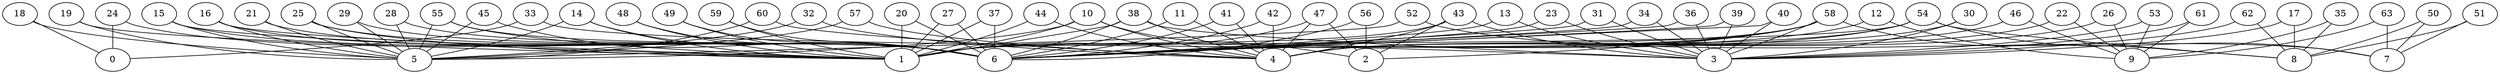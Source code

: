 /* Created by igraph @VERSION@ */
graph {
  0 [
    type=0
    name=APPLE
  ];
  1 [
    type=0
    name=COMPAQ
  ];
  2 [
    type=0
    name=DELL
  ];
  3 [
    type=0
    name=HP
  ];
  4 [
    type=0
    name=IBM
  ];
  5 [
    type=0
    name=INTEL
  ];
  6 [
    type=0
    name=MICROSOFT
  ];
  7 [
    type=0
    name=NETSCAPE
  ];
  8 [
    type=0
    name=ORACLE
  ];
  9 [
    type=0
    name=SUN
  ];
  10 [
    type=1
    name=V2
  ];
  11 [
    type=1
    name=V3
  ];
  12 [
    type=1
    name=V4
  ];
  13 [
    type=1
    name=V5
  ];
  14 [
    type=1
    name=V6
  ];
  15 [
    type=1
    name=V7
  ];
  16 [
    type=1
    name=V8
  ];
  17 [
    type=1
    name=V9
  ];
  18 [
    type=1
    name=V10
  ];
  19 [
    type=1
    name=V11
  ];
  20 [
    type=1
    name=V12
  ];
  21 [
    type=1
    name=V13
  ];
  22 [
    type=1
    name=V14
  ];
  23 [
    type=1
    name=V15
  ];
  24 [
    type=1
    name=V16
  ];
  25 [
    type=1
    name=V17
  ];
  26 [
    type=1
    name=V18
  ];
  27 [
    type=1
    name=V19
  ];
  28 [
    type=1
    name=V20
  ];
  29 [
    type=1
    name=V21
  ];
  30 [
    type=1
    name=V22
  ];
  31 [
    type=1
    name=V23
  ];
  32 [
    type=1
    name=V24
  ];
  33 [
    type=1
    name=V25
  ];
  34 [
    type=1
    name=V26
  ];
  35 [
    type=1
    name=V27
  ];
  36 [
    type=1
    name=V28
  ];
  37 [
    type=1
    name=V29
  ];
  38 [
    type=1
    name=V30
  ];
  39 [
    type=1
    name=V31
  ];
  40 [
    type=1
    name=V32
  ];
  41 [
    type=1
    name=V33
  ];
  42 [
    type=1
    name=V34
  ];
  43 [
    type=1
    name=V35
  ];
  44 [
    type=1
    name=V36
  ];
  45 [
    type=1
    name=V37
  ];
  46 [
    type=1
    name=V38
  ];
  47 [
    type=1
    name=V39
  ];
  48 [
    type=1
    name=V40
  ];
  49 [
    type=1
    name=V41
  ];
  50 [
    type=1
    name=V42
  ];
  51 [
    type=1
    name=V43
  ];
  52 [
    type=1
    name=V44
  ];
  53 [
    type=1
    name=V45
  ];
  54 [
    type=1
    name=V46
  ];
  55 [
    type=1
    name=V47
  ];
  56 [
    type=1
    name=V48
  ];
  57 [
    type=1
    name=V49
  ];
  58 [
    type=1
    name=V50
  ];
  59 [
    type=1
    name=V51
  ];
  60 [
    type=1
    name=V52
  ];
  61 [
    type=1
    name=V53
  ];
  62 [
    type=1
    name=V54
  ];
  63 [
    type=1
    name=V55
  ];

  18 -- 0;
  24 -- 0;
  33 -- 0;
  10 -- 1;
  14 -- 1;
  15 -- 1;
  16 -- 1;
  19 -- 1;
  20 -- 1;
  25 -- 1;
  27 -- 1;
  37 -- 1;
  38 -- 1;
  43 -- 1;
  44 -- 1;
  47 -- 1;
  48 -- 1;
  49 -- 1;
  54 -- 1;
  55 -- 1;
  58 -- 1;
  59 -- 1;
  10 -- 2;
  43 -- 2;
  47 -- 2;
  56 -- 2;
  58 -- 2;
  13 -- 3;
  17 -- 3;
  23 -- 3;
  30 -- 3;
  31 -- 3;
  33 -- 3;
  34 -- 3;
  36 -- 3;
  38 -- 3;
  39 -- 3;
  40 -- 3;
  43 -- 3;
  53 -- 3;
  58 -- 3;
  61 -- 3;
  62 -- 3;
  10 -- 4;
  11 -- 4;
  22 -- 4;
  26 -- 4;
  30 -- 4;
  32 -- 4;
  38 -- 4;
  41 -- 4;
  42 -- 4;
  43 -- 4;
  44 -- 4;
  46 -- 4;
  47 -- 4;
  54 -- 4;
  57 -- 4;
  58 -- 4;
  60 -- 4;
  10 -- 5;
  14 -- 5;
  15 -- 5;
  16 -- 5;
  18 -- 5;
  19 -- 5;
  21 -- 5;
  25 -- 5;
  28 -- 5;
  29 -- 5;
  32 -- 5;
  45 -- 5;
  52 -- 5;
  55 -- 5;
  57 -- 5;
  60 -- 5;
  11 -- 6;
  12 -- 6;
  13 -- 6;
  14 -- 6;
  15 -- 6;
  16 -- 6;
  20 -- 6;
  21 -- 6;
  23 -- 6;
  24 -- 6;
  25 -- 6;
  27 -- 6;
  28 -- 6;
  29 -- 6;
  31 -- 6;
  34 -- 6;
  36 -- 6;
  37 -- 6;
  38 -- 6;
  39 -- 6;
  40 -- 6;
  41 -- 6;
  42 -- 6;
  45 -- 6;
  48 -- 6;
  49 -- 6;
  54 -- 6;
  55 -- 6;
  56 -- 6;
  58 -- 6;
  59 -- 6;
  50 -- 7;
  51 -- 7;
  52 -- 7;
  54 -- 7;
  63 -- 7;
  17 -- 8;
  35 -- 8;
  50 -- 8;
  51 -- 8;
  54 -- 8;
  58 -- 8;
  62 -- 8;
  12 -- 9;
  22 -- 9;
  26 -- 9;
  35 -- 9;
  46 -- 9;
  53 -- 9;
  61 -- 9;
  63 -- 9;
}

